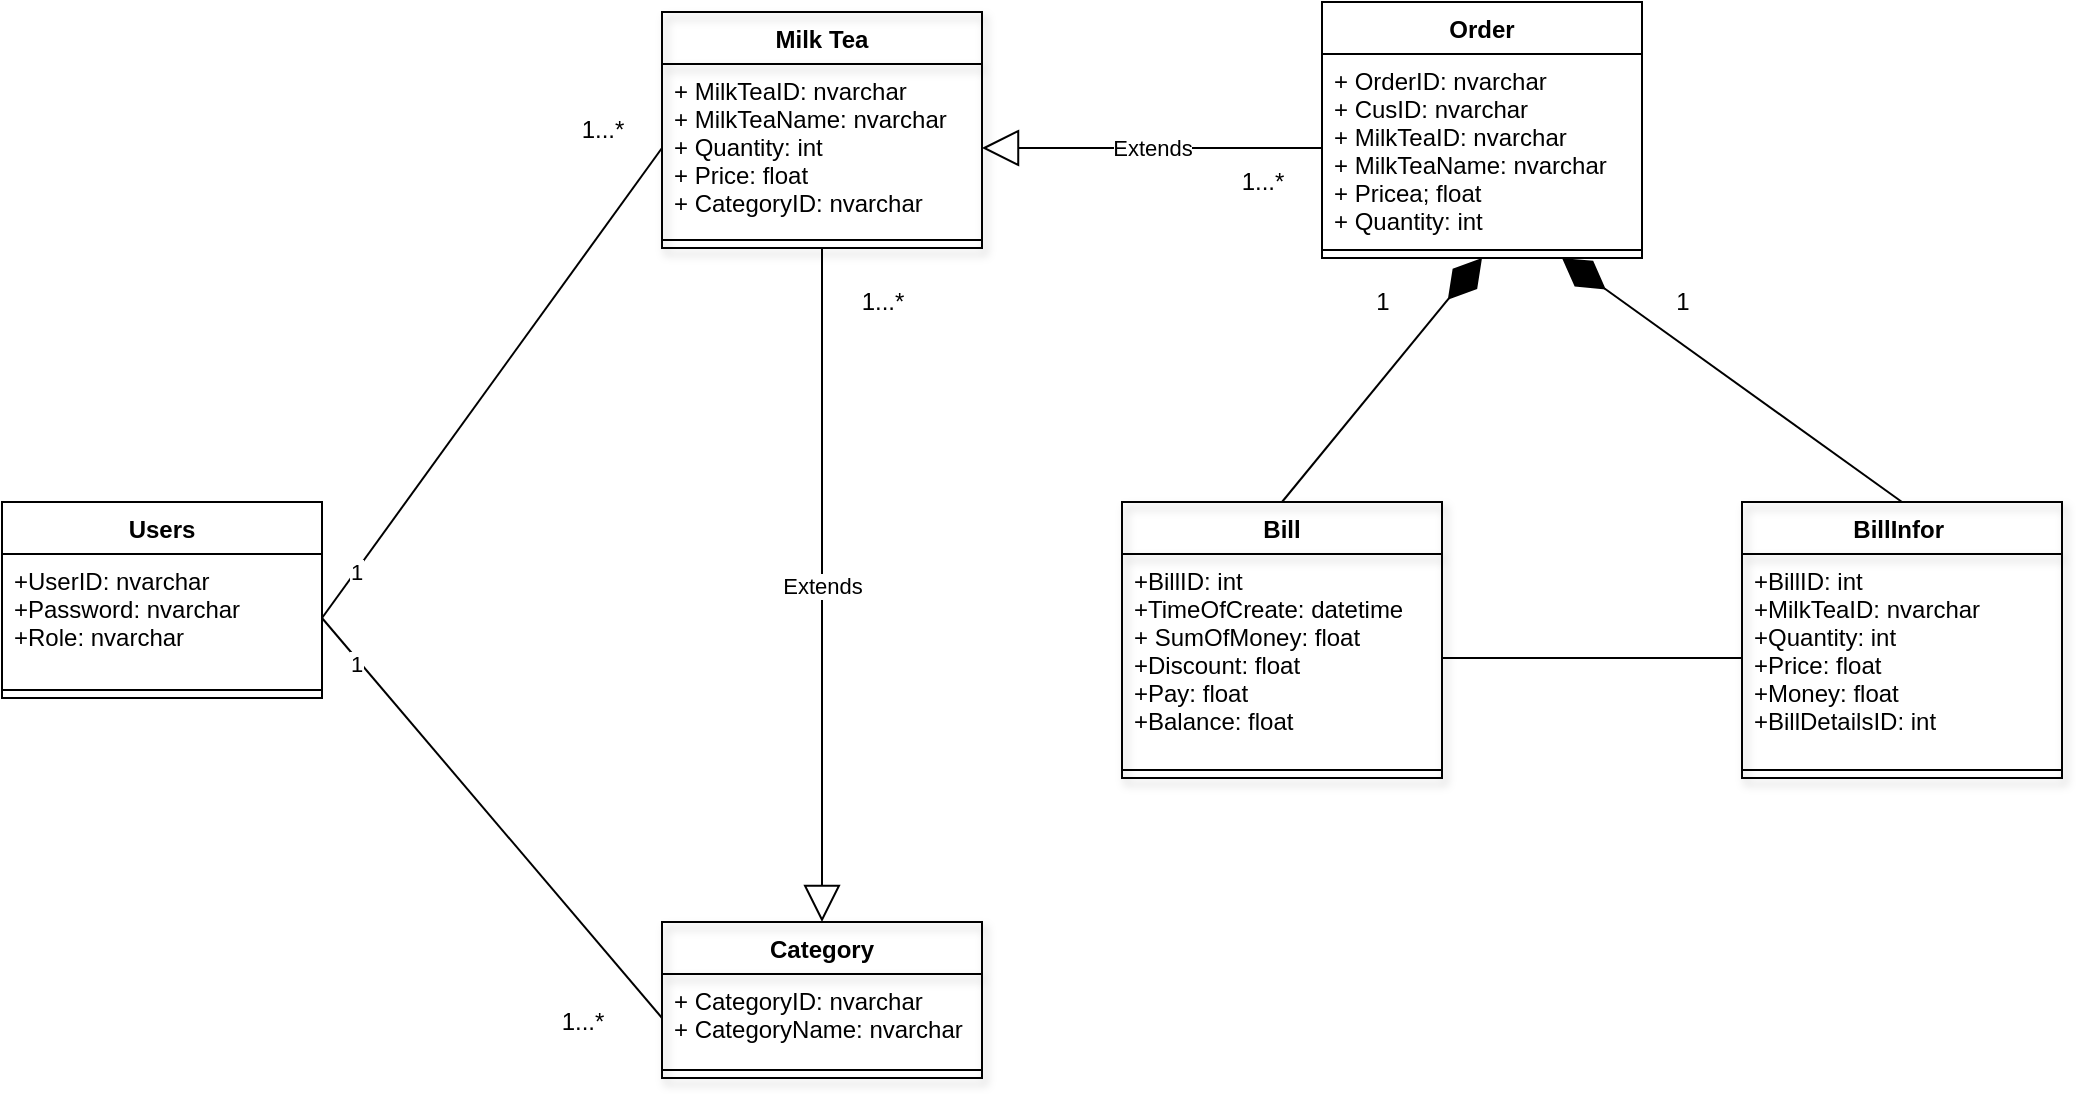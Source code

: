 <mxfile version="14.4.8" type="github">
  <diagram id="Wpg0r3s-uTy8Wgfl4AOv" name="Page-1">
    <mxGraphModel dx="1422" dy="762" grid="1" gridSize="10" guides="1" tooltips="1" connect="1" arrows="1" fold="1" page="1" pageScale="1" pageWidth="1169" pageHeight="1654" math="0" shadow="0">
      <root>
        <mxCell id="0" />
        <mxCell id="1" parent="0" />
        <mxCell id="pX4LxEEwmOCIOuasd6VW-21" value="Users" style="swimlane;fontStyle=1;align=center;verticalAlign=top;childLayout=stackLayout;horizontal=1;startSize=26;horizontalStack=0;resizeParent=1;resizeParentMax=0;resizeLast=0;collapsible=1;marginBottom=0;" parent="1" vertex="1">
          <mxGeometry x="70" y="300" width="160" height="98" as="geometry" />
        </mxCell>
        <mxCell id="pX4LxEEwmOCIOuasd6VW-22" value="+UserID: nvarchar&#xa;+Password: nvarchar&#xa;+Role: nvarchar" style="text;strokeColor=none;fillColor=none;align=left;verticalAlign=top;spacingLeft=4;spacingRight=4;overflow=hidden;rotatable=0;points=[[0,0.5],[1,0.5]];portConstraint=eastwest;" parent="pX4LxEEwmOCIOuasd6VW-21" vertex="1">
          <mxGeometry y="26" width="160" height="64" as="geometry" />
        </mxCell>
        <mxCell id="pX4LxEEwmOCIOuasd6VW-23" value="" style="line;strokeWidth=1;fillColor=none;align=left;verticalAlign=middle;spacingTop=-1;spacingLeft=3;spacingRight=3;rotatable=0;labelPosition=right;points=[];portConstraint=eastwest;" parent="pX4LxEEwmOCIOuasd6VW-21" vertex="1">
          <mxGeometry y="90" width="160" height="8" as="geometry" />
        </mxCell>
        <mxCell id="pX4LxEEwmOCIOuasd6VW-78" value="Milk Tea" style="swimlane;fontStyle=1;align=center;verticalAlign=top;childLayout=stackLayout;horizontal=1;startSize=26;horizontalStack=0;resizeParent=1;resizeParentMax=0;resizeLast=0;collapsible=1;marginBottom=0;shadow=1;fillColor=none;" parent="1" vertex="1">
          <mxGeometry x="400" y="55" width="160" height="118" as="geometry" />
        </mxCell>
        <mxCell id="pX4LxEEwmOCIOuasd6VW-79" value="+ MilkTeaID: nvarchar&#xa;+ MilkTeaName: nvarchar&#xa;+ Quantity: int&#xa;+ Price: float&#xa;+ CategoryID: nvarchar" style="text;strokeColor=none;fillColor=none;align=left;verticalAlign=top;spacingLeft=4;spacingRight=4;overflow=hidden;rotatable=0;points=[[0,0.5],[1,0.5]];portConstraint=eastwest;" parent="pX4LxEEwmOCIOuasd6VW-78" vertex="1">
          <mxGeometry y="26" width="160" height="84" as="geometry" />
        </mxCell>
        <mxCell id="pX4LxEEwmOCIOuasd6VW-80" value="" style="line;strokeWidth=1;fillColor=none;align=left;verticalAlign=middle;spacingTop=-1;spacingLeft=3;spacingRight=3;rotatable=0;labelPosition=right;points=[];portConstraint=eastwest;" parent="pX4LxEEwmOCIOuasd6VW-78" vertex="1">
          <mxGeometry y="110" width="160" height="8" as="geometry" />
        </mxCell>
        <mxCell id="pX4LxEEwmOCIOuasd6VW-37" value="Order" style="swimlane;fontStyle=1;align=center;verticalAlign=top;childLayout=stackLayout;horizontal=1;startSize=26;horizontalStack=0;resizeParent=1;resizeParentMax=0;resizeLast=0;collapsible=1;marginBottom=0;" parent="1" vertex="1">
          <mxGeometry x="730" y="50" width="160" height="128" as="geometry" />
        </mxCell>
        <mxCell id="pX4LxEEwmOCIOuasd6VW-38" value="+ OrderID: nvarchar&#xa;+ CusID: nvarchar&#xa;+ MilkTeaID: nvarchar&#xa;+ MilkTeaName: nvarchar&#xa;+ Pricea; float&#xa;+ Quantity: int" style="text;strokeColor=none;fillColor=none;align=left;verticalAlign=top;spacingLeft=4;spacingRight=4;overflow=hidden;rotatable=0;points=[[0,0.5],[1,0.5]];portConstraint=eastwest;" parent="pX4LxEEwmOCIOuasd6VW-37" vertex="1">
          <mxGeometry y="26" width="160" height="94" as="geometry" />
        </mxCell>
        <mxCell id="pX4LxEEwmOCIOuasd6VW-39" value="" style="line;strokeWidth=1;fillColor=none;align=left;verticalAlign=middle;spacingTop=-1;spacingLeft=3;spacingRight=3;rotatable=0;labelPosition=right;points=[];portConstraint=eastwest;" parent="pX4LxEEwmOCIOuasd6VW-37" vertex="1">
          <mxGeometry y="120" width="160" height="8" as="geometry" />
        </mxCell>
        <mxCell id="pX4LxEEwmOCIOuasd6VW-82" value="Bill" style="swimlane;fontStyle=1;align=center;verticalAlign=top;childLayout=stackLayout;horizontal=1;startSize=26;horizontalStack=0;resizeParent=1;resizeParentMax=0;resizeLast=0;collapsible=1;marginBottom=0;shadow=1;fillColor=none;" parent="1" vertex="1">
          <mxGeometry x="630" y="300" width="160" height="138" as="geometry" />
        </mxCell>
        <mxCell id="pX4LxEEwmOCIOuasd6VW-86" value="+BillID: int&#xa;+TimeOfCreate: datetime&#xa;+ SumOfMoney: float&#xa;+Discount: float&#xa;+Pay: float&#xa;+Balance: float" style="text;strokeColor=none;fillColor=none;align=left;verticalAlign=top;spacingLeft=4;spacingRight=4;overflow=hidden;rotatable=0;points=[[0,0.5],[1,0.5]];portConstraint=eastwest;" parent="pX4LxEEwmOCIOuasd6VW-82" vertex="1">
          <mxGeometry y="26" width="160" height="104" as="geometry" />
        </mxCell>
        <mxCell id="pX4LxEEwmOCIOuasd6VW-84" value="" style="line;strokeWidth=1;fillColor=none;align=left;verticalAlign=middle;spacingTop=-1;spacingLeft=3;spacingRight=3;rotatable=0;labelPosition=right;points=[];portConstraint=eastwest;" parent="pX4LxEEwmOCIOuasd6VW-82" vertex="1">
          <mxGeometry y="130" width="160" height="8" as="geometry" />
        </mxCell>
        <mxCell id="oflTX--kQTthbsdTxTq9-1" value="Category" style="swimlane;fontStyle=1;align=center;verticalAlign=top;childLayout=stackLayout;horizontal=1;startSize=26;horizontalStack=0;resizeParent=1;resizeParentMax=0;resizeLast=0;collapsible=1;marginBottom=0;shadow=1;fillColor=none;" vertex="1" parent="1">
          <mxGeometry x="400" y="510" width="160" height="78" as="geometry" />
        </mxCell>
        <mxCell id="oflTX--kQTthbsdTxTq9-5" value="+ CategoryID: nvarchar&#xa;+ CategoryName: nvarchar" style="text;strokeColor=none;fillColor=none;align=left;verticalAlign=top;spacingLeft=4;spacingRight=4;overflow=hidden;rotatable=0;points=[[0,0.5],[1,0.5]];portConstraint=eastwest;" vertex="1" parent="oflTX--kQTthbsdTxTq9-1">
          <mxGeometry y="26" width="160" height="44" as="geometry" />
        </mxCell>
        <mxCell id="oflTX--kQTthbsdTxTq9-6" value="" style="line;strokeWidth=1;fillColor=none;align=left;verticalAlign=middle;spacingTop=-1;spacingLeft=3;spacingRight=3;rotatable=0;labelPosition=right;points=[];portConstraint=eastwest;" vertex="1" parent="oflTX--kQTthbsdTxTq9-1">
          <mxGeometry y="70" width="160" height="8" as="geometry" />
        </mxCell>
        <mxCell id="oflTX--kQTthbsdTxTq9-8" value="BillInfor " style="swimlane;fontStyle=1;align=center;verticalAlign=top;childLayout=stackLayout;horizontal=1;startSize=26;horizontalStack=0;resizeParent=1;resizeParentMax=0;resizeLast=0;collapsible=1;marginBottom=0;shadow=1;fillColor=none;" vertex="1" parent="1">
          <mxGeometry x="940" y="300" width="160" height="138" as="geometry" />
        </mxCell>
        <mxCell id="oflTX--kQTthbsdTxTq9-9" value="+BillID: int&#xa;+MilkTeaID: nvarchar&#xa;+Quantity: int&#xa;+Price: float&#xa;+Money: float&#xa;+BillDetailsID: int" style="text;strokeColor=none;fillColor=none;align=left;verticalAlign=top;spacingLeft=4;spacingRight=4;overflow=hidden;rotatable=0;points=[[0,0.5],[1,0.5]];portConstraint=eastwest;" vertex="1" parent="oflTX--kQTthbsdTxTq9-8">
          <mxGeometry y="26" width="160" height="104" as="geometry" />
        </mxCell>
        <mxCell id="oflTX--kQTthbsdTxTq9-10" value="" style="line;strokeWidth=1;fillColor=none;align=left;verticalAlign=middle;spacingTop=-1;spacingLeft=3;spacingRight=3;rotatable=0;labelPosition=right;points=[];portConstraint=eastwest;" vertex="1" parent="oflTX--kQTthbsdTxTq9-8">
          <mxGeometry y="130" width="160" height="8" as="geometry" />
        </mxCell>
        <mxCell id="oflTX--kQTthbsdTxTq9-23" value="Extends" style="endArrow=block;endSize=16;endFill=0;html=1;entryX=1;entryY=0.5;entryDx=0;entryDy=0;exitX=0;exitY=0.5;exitDx=0;exitDy=0;" edge="1" parent="1" source="pX4LxEEwmOCIOuasd6VW-38" target="pX4LxEEwmOCIOuasd6VW-79">
          <mxGeometry width="160" relative="1" as="geometry">
            <mxPoint x="585" y="118.5" as="sourcePoint" />
            <mxPoint x="745" y="118.5" as="targetPoint" />
          </mxGeometry>
        </mxCell>
        <mxCell id="oflTX--kQTthbsdTxTq9-27" value="Extends" style="endArrow=block;endSize=16;endFill=0;html=1;entryX=0.5;entryY=0;entryDx=0;entryDy=0;exitX=0.5;exitY=1;exitDx=0;exitDy=0;" edge="1" parent="1" source="pX4LxEEwmOCIOuasd6VW-78" target="oflTX--kQTthbsdTxTq9-1">
          <mxGeometry width="160" relative="1" as="geometry">
            <mxPoint x="610" y="378" as="sourcePoint" />
            <mxPoint x="440" y="378" as="targetPoint" />
          </mxGeometry>
        </mxCell>
        <mxCell id="oflTX--kQTthbsdTxTq9-29" value="" style="endArrow=none;html=1;exitX=1;exitY=0.5;exitDx=0;exitDy=0;entryX=0;entryY=0.5;entryDx=0;entryDy=0;" edge="1" parent="1" source="pX4LxEEwmOCIOuasd6VW-86" target="oflTX--kQTthbsdTxTq9-9">
          <mxGeometry width="50" height="50" relative="1" as="geometry">
            <mxPoint x="710" y="240" as="sourcePoint" />
            <mxPoint x="1020" y="240" as="targetPoint" />
          </mxGeometry>
        </mxCell>
        <mxCell id="oflTX--kQTthbsdTxTq9-32" value="" style="endArrow=diamondThin;endFill=1;endSize=24;html=1;entryX=0.5;entryY=1;entryDx=0;entryDy=0;exitX=0.5;exitY=0;exitDx=0;exitDy=0;" edge="1" parent="1" source="pX4LxEEwmOCIOuasd6VW-82" target="pX4LxEEwmOCIOuasd6VW-37">
          <mxGeometry width="160" relative="1" as="geometry">
            <mxPoint x="590" y="390" as="sourcePoint" />
            <mxPoint x="750" y="390" as="targetPoint" />
          </mxGeometry>
        </mxCell>
        <mxCell id="oflTX--kQTthbsdTxTq9-34" value="" style="endArrow=diamondThin;endFill=1;endSize=24;html=1;entryX=0.75;entryY=1;entryDx=0;entryDy=0;exitX=0.5;exitY=0;exitDx=0;exitDy=0;" edge="1" parent="1" source="oflTX--kQTthbsdTxTq9-8" target="pX4LxEEwmOCIOuasd6VW-37">
          <mxGeometry width="160" relative="1" as="geometry">
            <mxPoint x="720" y="310" as="sourcePoint" />
            <mxPoint x="820" y="188" as="targetPoint" />
          </mxGeometry>
        </mxCell>
        <mxCell id="oflTX--kQTthbsdTxTq9-37" value="" style="endArrow=none;html=1;entryX=0;entryY=0.5;entryDx=0;entryDy=0;exitX=1;exitY=0.5;exitDx=0;exitDy=0;" edge="1" parent="1" source="pX4LxEEwmOCIOuasd6VW-22" target="pX4LxEEwmOCIOuasd6VW-79">
          <mxGeometry width="50" height="50" relative="1" as="geometry">
            <mxPoint x="270" y="250" as="sourcePoint" />
            <mxPoint x="320" y="200" as="targetPoint" />
          </mxGeometry>
        </mxCell>
        <mxCell id="oflTX--kQTthbsdTxTq9-39" value="1" style="edgeLabel;html=1;align=center;verticalAlign=middle;resizable=0;points=[];" vertex="1" connectable="0" parent="oflTX--kQTthbsdTxTq9-37">
          <mxGeometry x="-0.803" relative="1" as="geometry">
            <mxPoint as="offset" />
          </mxGeometry>
        </mxCell>
        <mxCell id="oflTX--kQTthbsdTxTq9-38" value="" style="endArrow=none;html=1;entryX=0;entryY=0.5;entryDx=0;entryDy=0;exitX=1;exitY=0.5;exitDx=0;exitDy=0;" edge="1" parent="1" source="pX4LxEEwmOCIOuasd6VW-22" target="oflTX--kQTthbsdTxTq9-5">
          <mxGeometry width="50" height="50" relative="1" as="geometry">
            <mxPoint x="270" y="368" as="sourcePoint" />
            <mxPoint x="410" y="133" as="targetPoint" />
          </mxGeometry>
        </mxCell>
        <mxCell id="oflTX--kQTthbsdTxTq9-40" value="1" style="edgeLabel;html=1;align=center;verticalAlign=middle;resizable=0;points=[];" vertex="1" connectable="0" parent="oflTX--kQTthbsdTxTq9-38">
          <mxGeometry x="-0.783" y="-2" relative="1" as="geometry">
            <mxPoint as="offset" />
          </mxGeometry>
        </mxCell>
        <mxCell id="oflTX--kQTthbsdTxTq9-41" value="1...*" style="text;html=1;align=center;verticalAlign=middle;resizable=0;points=[];autosize=1;" vertex="1" parent="1">
          <mxGeometry x="340" y="550" width="40" height="20" as="geometry" />
        </mxCell>
        <mxCell id="oflTX--kQTthbsdTxTq9-47" value="1...*" style="text;html=1;align=center;verticalAlign=middle;resizable=0;points=[];autosize=1;" vertex="1" parent="1">
          <mxGeometry x="680" y="130" width="40" height="20" as="geometry" />
        </mxCell>
        <mxCell id="oflTX--kQTthbsdTxTq9-48" value="1...*" style="text;html=1;align=center;verticalAlign=middle;resizable=0;points=[];autosize=1;" vertex="1" parent="1">
          <mxGeometry x="350" y="104" width="40" height="20" as="geometry" />
        </mxCell>
        <mxCell id="oflTX--kQTthbsdTxTq9-49" value="1...*" style="text;html=1;align=center;verticalAlign=middle;resizable=0;points=[];autosize=1;" vertex="1" parent="1">
          <mxGeometry x="490" y="190" width="40" height="20" as="geometry" />
        </mxCell>
        <mxCell id="oflTX--kQTthbsdTxTq9-50" value="1" style="text;html=1;align=center;verticalAlign=middle;resizable=0;points=[];autosize=1;" vertex="1" parent="1">
          <mxGeometry x="750" y="190" width="20" height="20" as="geometry" />
        </mxCell>
        <mxCell id="oflTX--kQTthbsdTxTq9-51" value="1" style="text;html=1;align=center;verticalAlign=middle;resizable=0;points=[];autosize=1;" vertex="1" parent="1">
          <mxGeometry x="900" y="190" width="20" height="20" as="geometry" />
        </mxCell>
      </root>
    </mxGraphModel>
  </diagram>
</mxfile>
